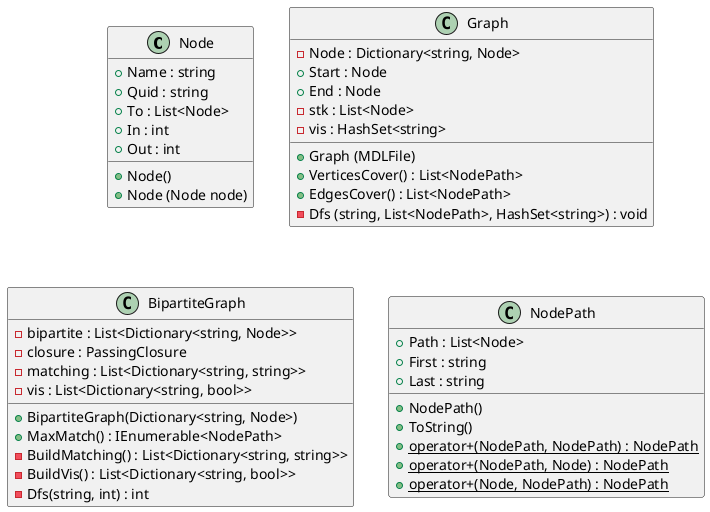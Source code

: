 @startuml Class Diagram
class Node{
    + Name : string
    + Quid : string
    + To : List<Node>
    + In : int
    + Out : int

    + Node()
    + Node (Node node)
}
class Graph{
    - Node : Dictionary<string, Node>
    + Start : Node
    + End : Node
    - stk : List<Node>
    - vis : HashSet<string>

    + Graph (MDLFile)
    + VerticesCover() : List<NodePath> 
    + EdgesCover() : List<NodePath> 
    - Dfs (string, List<NodePath>, HashSet<string>) : void
}
class BipartiteGraph{
    - bipartite : List<Dictionary<string, Node>>
    - closure : PassingClosure
    - matching : List<Dictionary<string, string>> 
    - vis : List<Dictionary<string, bool>>

    + BipartiteGraph(Dictionary<string, Node>)
    + MaxMatch() : IEnumerable<NodePath>
    - BuildMatching() : List<Dictionary<string, string>>
    - BuildVis() : List<Dictionary<string, bool>>
    - Dfs(string, int) : int 

}
class NodePath{
    + Path : List<Node>
    + First : string
    + Last : string

    + NodePath()
    + ToString()
    + {static} operator+(NodePath, NodePath) : NodePath
    + {static} operator+(NodePath, Node) : NodePath
    + {static} operator+(Node, NodePath) : NodePath
}
@enduml